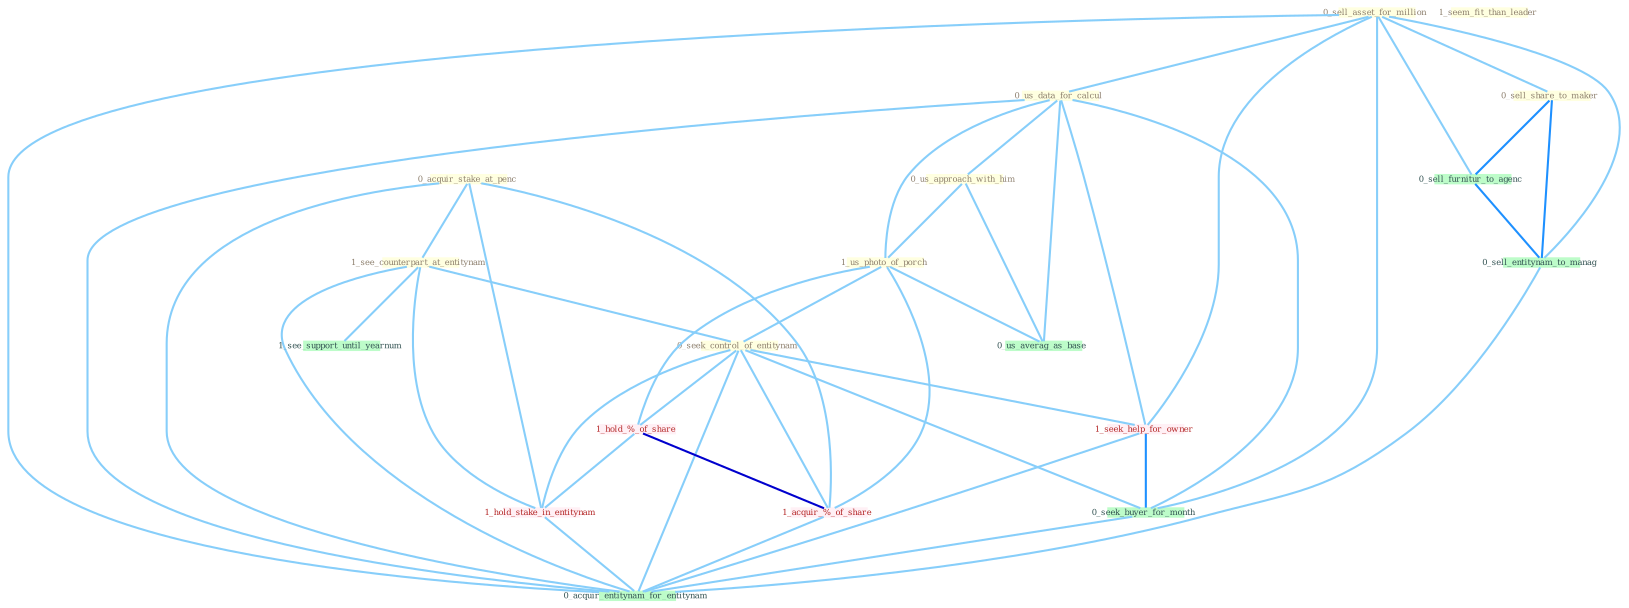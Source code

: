 Graph G{ 
    node
    [shape=polygon,style=filled,width=.5,height=.06,color="#BDFCC9",fixedsize=true,fontsize=4,
    fontcolor="#2f4f4f"];
    {node
    [color="#ffffe0", fontcolor="#8b7d6b"] "0_sell_asset_for_million " "1_seem_fit_than_leader " "0_us_data_for_calcul " "0_acquir_stake_at_penc " "1_see_counterpart_at_entitynam " "0_sell_share_to_maker " "0_us_approach_with_him " "1_us_photo_of_porch " "0_seek_control_of_entitynam "}
{node [color="#fff0f5", fontcolor="#b22222"] "1_hold_%_of_share " "1_hold_stake_in_entitynam " "1_seek_help_for_owner " "1_acquir_%_of_share "}
edge [color="#B0E2FF"];

	"0_sell_asset_for_million " -- "0_us_data_for_calcul " [w="1", color="#87cefa" ];
	"0_sell_asset_for_million " -- "0_sell_share_to_maker " [w="1", color="#87cefa" ];
	"0_sell_asset_for_million " -- "1_seek_help_for_owner " [w="1", color="#87cefa" ];
	"0_sell_asset_for_million " -- "0_seek_buyer_for_month " [w="1", color="#87cefa" ];
	"0_sell_asset_for_million " -- "0_sell_furnitur_to_agenc " [w="1", color="#87cefa" ];
	"0_sell_asset_for_million " -- "0_sell_entitynam_to_manag " [w="1", color="#87cefa" ];
	"0_sell_asset_for_million " -- "0_acquir_entitynam_for_entitynam " [w="1", color="#87cefa" ];
	"0_us_data_for_calcul " -- "0_us_approach_with_him " [w="1", color="#87cefa" ];
	"0_us_data_for_calcul " -- "1_us_photo_of_porch " [w="1", color="#87cefa" ];
	"0_us_data_for_calcul " -- "1_seek_help_for_owner " [w="1", color="#87cefa" ];
	"0_us_data_for_calcul " -- "0_seek_buyer_for_month " [w="1", color="#87cefa" ];
	"0_us_data_for_calcul " -- "0_us_averag_as_base " [w="1", color="#87cefa" ];
	"0_us_data_for_calcul " -- "0_acquir_entitynam_for_entitynam " [w="1", color="#87cefa" ];
	"0_acquir_stake_at_penc " -- "1_see_counterpart_at_entitynam " [w="1", color="#87cefa" ];
	"0_acquir_stake_at_penc " -- "1_hold_stake_in_entitynam " [w="1", color="#87cefa" ];
	"0_acquir_stake_at_penc " -- "1_acquir_%_of_share " [w="1", color="#87cefa" ];
	"0_acquir_stake_at_penc " -- "0_acquir_entitynam_for_entitynam " [w="1", color="#87cefa" ];
	"1_see_counterpart_at_entitynam " -- "0_seek_control_of_entitynam " [w="1", color="#87cefa" ];
	"1_see_counterpart_at_entitynam " -- "1_hold_stake_in_entitynam " [w="1", color="#87cefa" ];
	"1_see_counterpart_at_entitynam " -- "1_see_support_until_yearnum " [w="1", color="#87cefa" ];
	"1_see_counterpart_at_entitynam " -- "0_acquir_entitynam_for_entitynam " [w="1", color="#87cefa" ];
	"0_sell_share_to_maker " -- "0_sell_furnitur_to_agenc " [w="2", color="#1e90ff" , len=0.8];
	"0_sell_share_to_maker " -- "0_sell_entitynam_to_manag " [w="2", color="#1e90ff" , len=0.8];
	"0_us_approach_with_him " -- "1_us_photo_of_porch " [w="1", color="#87cefa" ];
	"0_us_approach_with_him " -- "0_us_averag_as_base " [w="1", color="#87cefa" ];
	"1_us_photo_of_porch " -- "0_seek_control_of_entitynam " [w="1", color="#87cefa" ];
	"1_us_photo_of_porch " -- "1_hold_%_of_share " [w="1", color="#87cefa" ];
	"1_us_photo_of_porch " -- "1_acquir_%_of_share " [w="1", color="#87cefa" ];
	"1_us_photo_of_porch " -- "0_us_averag_as_base " [w="1", color="#87cefa" ];
	"0_seek_control_of_entitynam " -- "1_hold_%_of_share " [w="1", color="#87cefa" ];
	"0_seek_control_of_entitynam " -- "1_hold_stake_in_entitynam " [w="1", color="#87cefa" ];
	"0_seek_control_of_entitynam " -- "1_seek_help_for_owner " [w="1", color="#87cefa" ];
	"0_seek_control_of_entitynam " -- "0_seek_buyer_for_month " [w="1", color="#87cefa" ];
	"0_seek_control_of_entitynam " -- "1_acquir_%_of_share " [w="1", color="#87cefa" ];
	"0_seek_control_of_entitynam " -- "0_acquir_entitynam_for_entitynam " [w="1", color="#87cefa" ];
	"1_hold_%_of_share " -- "1_hold_stake_in_entitynam " [w="1", color="#87cefa" ];
	"1_hold_%_of_share " -- "1_acquir_%_of_share " [w="3", color="#0000cd" , len=0.6];
	"1_hold_stake_in_entitynam " -- "0_acquir_entitynam_for_entitynam " [w="1", color="#87cefa" ];
	"1_seek_help_for_owner " -- "0_seek_buyer_for_month " [w="2", color="#1e90ff" , len=0.8];
	"1_seek_help_for_owner " -- "0_acquir_entitynam_for_entitynam " [w="1", color="#87cefa" ];
	"0_seek_buyer_for_month " -- "0_acquir_entitynam_for_entitynam " [w="1", color="#87cefa" ];
	"1_acquir_%_of_share " -- "0_acquir_entitynam_for_entitynam " [w="1", color="#87cefa" ];
	"0_sell_furnitur_to_agenc " -- "0_sell_entitynam_to_manag " [w="2", color="#1e90ff" , len=0.8];
	"0_sell_entitynam_to_manag " -- "0_acquir_entitynam_for_entitynam " [w="1", color="#87cefa" ];
}